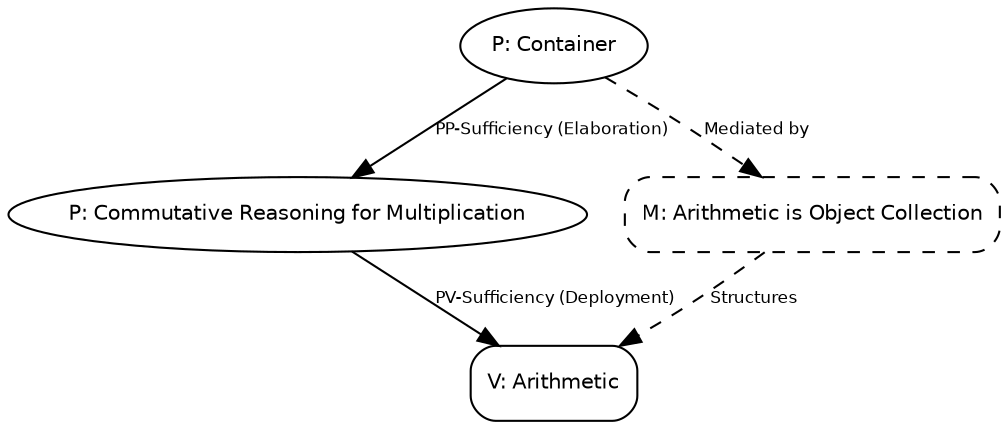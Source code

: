 // MUD for Commutative_Reasoning_for_Multiplication
digraph {
	node [fontname=Helvetica fontsize=10]
	edge [fontname=Helvetica fontsize=8]
	P_Embodied_Container [label="P: Container" shape=ellipse]
	P_Strategy_Commutative_Reasoning_for_Multiplication [label="P: Commutative Reasoning for Multiplication" shape=ellipse]
	V_Arithmetic [label="V: Arithmetic" shape=box style=rounded]
	"Arithmetic is Object Collection" [label="M: Arithmetic is Object Collection" shape=box style="rounded,dashed"]
	P_Embodied_Container -> P_Strategy_Commutative_Reasoning_for_Multiplication [label="PP-Sufficiency (Elaboration)" style=solid]
	P_Embodied_Container -> "Arithmetic is Object Collection" [label="Mediated by" style=dashed]
	P_Strategy_Commutative_Reasoning_for_Multiplication -> V_Arithmetic [label="PV-Sufficiency (Deployment)" style=solid]
	"Arithmetic is Object Collection" -> V_Arithmetic [label=Structures style=dashed]
}
